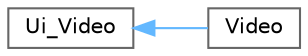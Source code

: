 digraph "类继承关系图"
{
 // LATEX_PDF_SIZE
  bgcolor="transparent";
  edge [fontname=Helvetica,fontsize=10,labelfontname=Helvetica,labelfontsize=10];
  node [fontname=Helvetica,fontsize=10,shape=box,height=0.2,width=0.4];
  rankdir="LR";
  Node0 [id="Node000000",label="Ui_Video",height=0.2,width=0.4,color="grey40", fillcolor="white", style="filled",URL="$class_ui___video.html",tooltip=" "];
  Node0 -> Node1 [id="edge528_Node000000_Node000001",dir="back",color="steelblue1",style="solid",tooltip=" "];
  Node1 [id="Node000001",label="Video",height=0.2,width=0.4,color="grey40", fillcolor="white", style="filled",URL="$class_ui_1_1_video.html",tooltip=" "];
}
